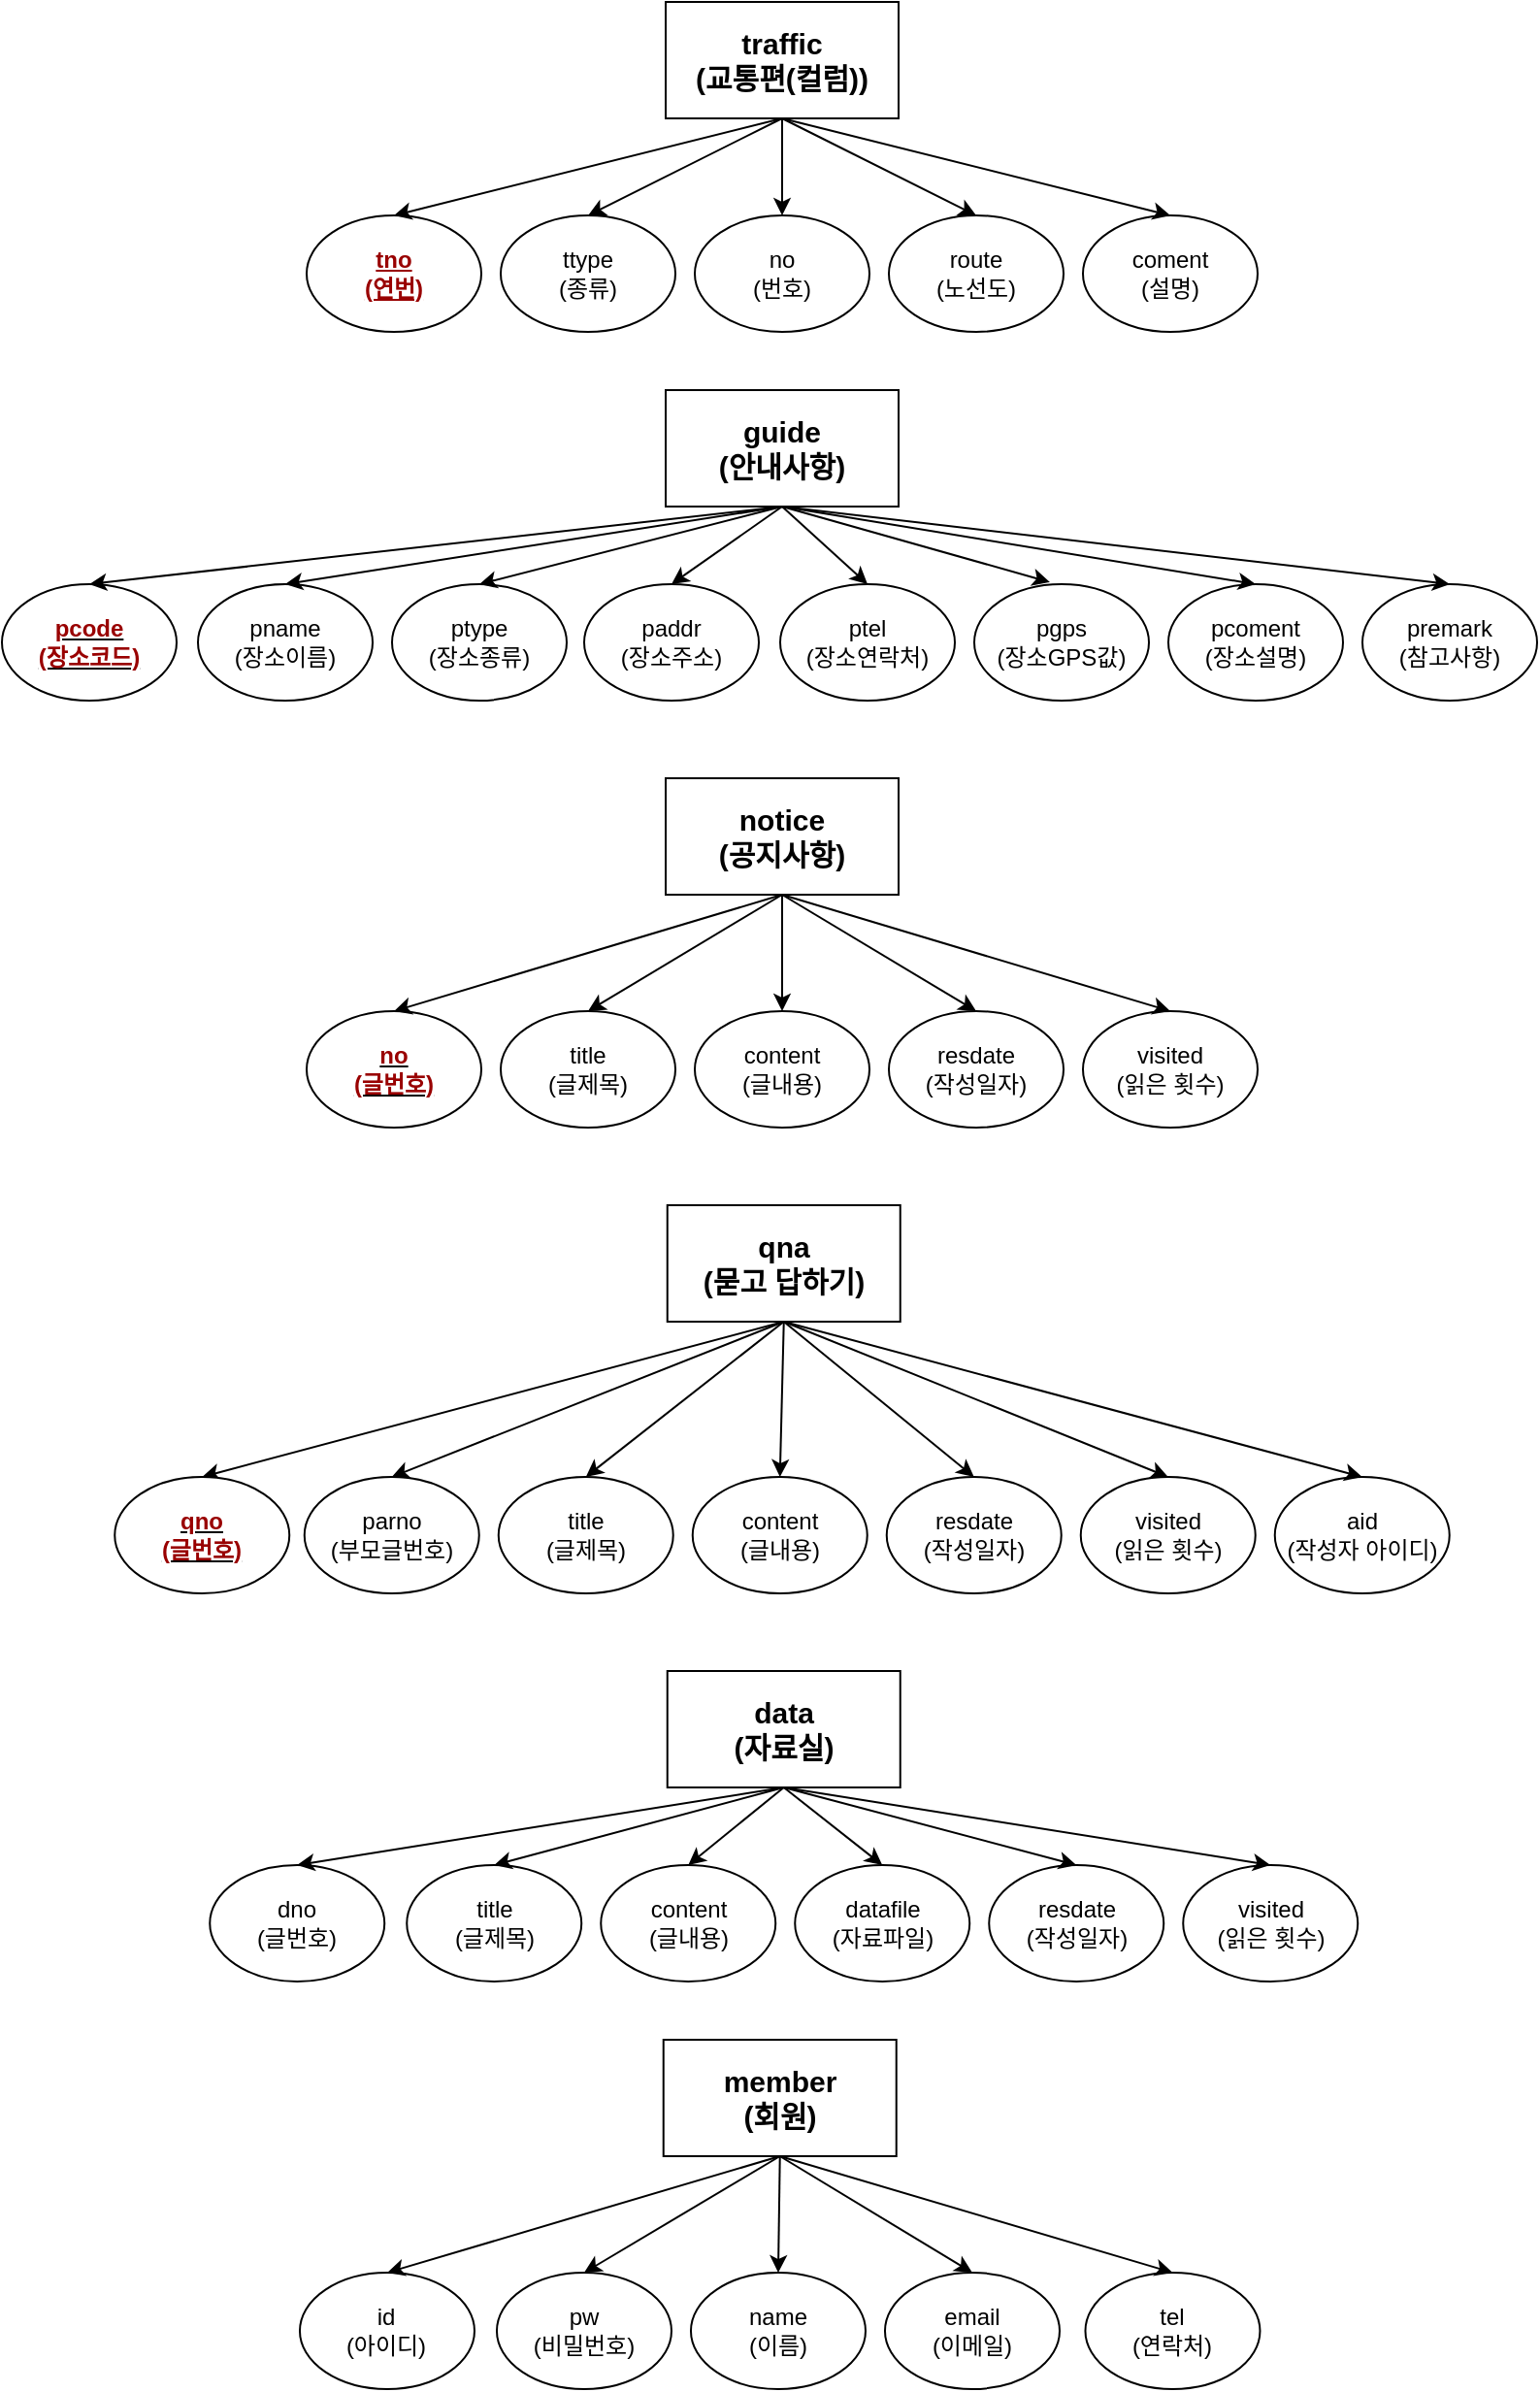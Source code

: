 <mxfile version="24.2.1" type="device">
  <diagram name="페이지-1" id="J0A4-Njpj5DX3goVxqyJ">
    <mxGraphModel dx="2049" dy="977" grid="1" gridSize="10" guides="1" tooltips="1" connect="1" arrows="1" fold="1" page="1" pageScale="1" pageWidth="827" pageHeight="1169" math="0" shadow="0">
      <root>
        <mxCell id="0" />
        <mxCell id="1" parent="0" />
        <mxCell id="wkOXgWB1VR7chD2TaQbj-1" value="&lt;b&gt;&lt;font style=&quot;font-size: 15px;&quot;&gt;traffic&lt;/font&gt;&lt;/b&gt;&lt;div&gt;&lt;b&gt;&lt;font style=&quot;font-size: 15px;&quot;&gt;(교통편(컬럼))&lt;/font&gt;&lt;/b&gt;&lt;/div&gt;" style="rounded=0;whiteSpace=wrap;html=1;" parent="1" vertex="1">
          <mxGeometry x="360" y="40" width="120" height="60" as="geometry" />
        </mxCell>
        <mxCell id="wkOXgWB1VR7chD2TaQbj-2" value="ttype&lt;div&gt;(종류)&lt;/div&gt;" style="ellipse;whiteSpace=wrap;html=1;" parent="1" vertex="1">
          <mxGeometry x="275" y="150" width="90" height="60" as="geometry" />
        </mxCell>
        <mxCell id="wkOXgWB1VR7chD2TaQbj-3" value="no&lt;div&gt;(번호)&lt;/div&gt;" style="ellipse;whiteSpace=wrap;html=1;" parent="1" vertex="1">
          <mxGeometry x="375" y="150" width="90" height="60" as="geometry" />
        </mxCell>
        <mxCell id="wkOXgWB1VR7chD2TaQbj-4" value="route&lt;div&gt;(노선도)&lt;/div&gt;" style="ellipse;whiteSpace=wrap;html=1;" parent="1" vertex="1">
          <mxGeometry x="475" y="150" width="90" height="60" as="geometry" />
        </mxCell>
        <mxCell id="wkOXgWB1VR7chD2TaQbj-5" value="coment&lt;div&gt;(설명)&lt;/div&gt;" style="ellipse;whiteSpace=wrap;html=1;" parent="1" vertex="1">
          <mxGeometry x="575" y="150" width="90" height="60" as="geometry" />
        </mxCell>
        <mxCell id="wkOXgWB1VR7chD2TaQbj-6" value="" style="endArrow=classic;html=1;rounded=0;exitX=0.5;exitY=1;exitDx=0;exitDy=0;entryX=0.5;entryY=0;entryDx=0;entryDy=0;" parent="1" source="wkOXgWB1VR7chD2TaQbj-1" target="wkOXgWB1VR7chD2TaQbj-2" edge="1">
          <mxGeometry width="50" height="50" relative="1" as="geometry">
            <mxPoint x="244" y="120" as="sourcePoint" />
            <mxPoint x="294" y="70" as="targetPoint" />
          </mxGeometry>
        </mxCell>
        <mxCell id="wkOXgWB1VR7chD2TaQbj-7" value="" style="endArrow=classic;html=1;rounded=0;exitX=0.5;exitY=1;exitDx=0;exitDy=0;entryX=0.5;entryY=0;entryDx=0;entryDy=0;" parent="1" source="wkOXgWB1VR7chD2TaQbj-1" target="wkOXgWB1VR7chD2TaQbj-3" edge="1">
          <mxGeometry width="50" height="50" relative="1" as="geometry">
            <mxPoint x="609" y="80" as="sourcePoint" />
            <mxPoint x="424" y="150" as="targetPoint" />
          </mxGeometry>
        </mxCell>
        <mxCell id="wkOXgWB1VR7chD2TaQbj-8" value="" style="endArrow=classic;html=1;rounded=0;exitX=0.5;exitY=1;exitDx=0;exitDy=0;entryX=0.5;entryY=0;entryDx=0;entryDy=0;" parent="1" source="wkOXgWB1VR7chD2TaQbj-1" target="wkOXgWB1VR7chD2TaQbj-4" edge="1">
          <mxGeometry width="50" height="50" relative="1" as="geometry">
            <mxPoint x="679" y="70" as="sourcePoint" />
            <mxPoint x="494" y="140" as="targetPoint" />
          </mxGeometry>
        </mxCell>
        <mxCell id="wkOXgWB1VR7chD2TaQbj-9" value="" style="endArrow=classic;html=1;rounded=0;exitX=0.5;exitY=1;exitDx=0;exitDy=0;entryX=0.5;entryY=0;entryDx=0;entryDy=0;" parent="1" source="wkOXgWB1VR7chD2TaQbj-1" target="wkOXgWB1VR7chD2TaQbj-5" edge="1">
          <mxGeometry width="50" height="50" relative="1" as="geometry">
            <mxPoint x="729" y="70" as="sourcePoint" />
            <mxPoint x="544" y="140" as="targetPoint" />
          </mxGeometry>
        </mxCell>
        <mxCell id="wkOXgWB1VR7chD2TaQbj-10" value="&lt;span style=&quot;font-size: 15px;&quot;&gt;&lt;b&gt;guide&lt;/b&gt;&lt;/span&gt;&lt;div&gt;&lt;span style=&quot;font-size: 15px;&quot;&gt;&lt;b&gt;(안내사항)&lt;/b&gt;&lt;/span&gt;&lt;/div&gt;" style="rounded=0;whiteSpace=wrap;html=1;" parent="1" vertex="1">
          <mxGeometry x="360" y="240" width="120" height="60" as="geometry" />
        </mxCell>
        <mxCell id="wkOXgWB1VR7chD2TaQbj-11" value="&lt;b&gt;&lt;u&gt;&lt;font color=&quot;#990000&quot;&gt;no&lt;/font&gt;&lt;/u&gt;&lt;/b&gt;&lt;div&gt;&lt;b&gt;&lt;u&gt;&lt;font color=&quot;#990000&quot;&gt;(글번호)&lt;/font&gt;&lt;/u&gt;&lt;/b&gt;&lt;/div&gt;" style="ellipse;whiteSpace=wrap;html=1;" parent="1" vertex="1">
          <mxGeometry x="175" y="560" width="90" height="60" as="geometry" />
        </mxCell>
        <mxCell id="wkOXgWB1VR7chD2TaQbj-12" value="pname&lt;div&gt;(장소이름)&lt;/div&gt;" style="ellipse;whiteSpace=wrap;html=1;" parent="1" vertex="1">
          <mxGeometry x="119" y="340" width="90" height="60" as="geometry" />
        </mxCell>
        <mxCell id="wkOXgWB1VR7chD2TaQbj-13" value="ptype&lt;div&gt;(장소종류)&lt;/div&gt;" style="ellipse;whiteSpace=wrap;html=1;" parent="1" vertex="1">
          <mxGeometry x="219" y="340" width="90" height="60" as="geometry" />
        </mxCell>
        <mxCell id="wkOXgWB1VR7chD2TaQbj-14" value="paddr&lt;div&gt;(장소주소)&lt;/div&gt;" style="ellipse;whiteSpace=wrap;html=1;" parent="1" vertex="1">
          <mxGeometry x="318" y="340" width="90" height="60" as="geometry" />
        </mxCell>
        <mxCell id="wkOXgWB1VR7chD2TaQbj-15" value="ptel&lt;div&gt;(장소연락처)&lt;/div&gt;" style="ellipse;whiteSpace=wrap;html=1;" parent="1" vertex="1">
          <mxGeometry x="419" y="340" width="90" height="60" as="geometry" />
        </mxCell>
        <mxCell id="wkOXgWB1VR7chD2TaQbj-16" value="pgps&lt;div&gt;(장소GPS값)&lt;/div&gt;" style="ellipse;whiteSpace=wrap;html=1;" parent="1" vertex="1">
          <mxGeometry x="519" y="340" width="90" height="60" as="geometry" />
        </mxCell>
        <mxCell id="wkOXgWB1VR7chD2TaQbj-17" value="pcoment&lt;div&gt;(장소설명)&lt;/div&gt;" style="ellipse;whiteSpace=wrap;html=1;" parent="1" vertex="1">
          <mxGeometry x="619" y="340" width="90" height="60" as="geometry" />
        </mxCell>
        <mxCell id="wkOXgWB1VR7chD2TaQbj-18" value="premark&lt;div&gt;(참고사항)&lt;/div&gt;" style="ellipse;whiteSpace=wrap;html=1;" parent="1" vertex="1">
          <mxGeometry x="719" y="340" width="90" height="60" as="geometry" />
        </mxCell>
        <mxCell id="wkOXgWB1VR7chD2TaQbj-20" value="" style="endArrow=classic;html=1;rounded=0;exitX=0.5;exitY=1;exitDx=0;exitDy=0;entryX=0.5;entryY=0;entryDx=0;entryDy=0;" parent="1" source="wkOXgWB1VR7chD2TaQbj-10" target="wkOXgWB1VR7chD2TaQbj-12" edge="1">
          <mxGeometry width="50" height="50" relative="1" as="geometry">
            <mxPoint x="70" y="480" as="sourcePoint" />
            <mxPoint x="120" y="430" as="targetPoint" />
          </mxGeometry>
        </mxCell>
        <mxCell id="wkOXgWB1VR7chD2TaQbj-21" value="" style="endArrow=classic;html=1;rounded=0;exitX=0.5;exitY=1;exitDx=0;exitDy=0;entryX=0.5;entryY=0;entryDx=0;entryDy=0;" parent="1" source="wkOXgWB1VR7chD2TaQbj-10" target="wkOXgWB1VR7chD2TaQbj-13" edge="1">
          <mxGeometry width="50" height="50" relative="1" as="geometry">
            <mxPoint x="250" y="490" as="sourcePoint" />
            <mxPoint x="300" y="440" as="targetPoint" />
          </mxGeometry>
        </mxCell>
        <mxCell id="wkOXgWB1VR7chD2TaQbj-22" value="" style="endArrow=classic;html=1;rounded=0;exitX=0.5;exitY=1;exitDx=0;exitDy=0;entryX=0.5;entryY=0;entryDx=0;entryDy=0;" parent="1" source="wkOXgWB1VR7chD2TaQbj-10" target="wkOXgWB1VR7chD2TaQbj-14" edge="1">
          <mxGeometry width="50" height="50" relative="1" as="geometry">
            <mxPoint x="240" y="500" as="sourcePoint" />
            <mxPoint x="290" y="450" as="targetPoint" />
          </mxGeometry>
        </mxCell>
        <mxCell id="wkOXgWB1VR7chD2TaQbj-23" value="" style="endArrow=classic;html=1;rounded=0;exitX=0.5;exitY=1;exitDx=0;exitDy=0;entryX=0.5;entryY=0;entryDx=0;entryDy=0;" parent="1" source="wkOXgWB1VR7chD2TaQbj-10" target="wkOXgWB1VR7chD2TaQbj-15" edge="1">
          <mxGeometry width="50" height="50" relative="1" as="geometry">
            <mxPoint x="390" y="530" as="sourcePoint" />
            <mxPoint x="440" y="480" as="targetPoint" />
          </mxGeometry>
        </mxCell>
        <mxCell id="wkOXgWB1VR7chD2TaQbj-24" value="" style="endArrow=classic;html=1;rounded=0;exitX=0.5;exitY=1;exitDx=0;exitDy=0;entryX=0.433;entryY=-0.017;entryDx=0;entryDy=0;entryPerimeter=0;" parent="1" source="wkOXgWB1VR7chD2TaQbj-10" target="wkOXgWB1VR7chD2TaQbj-16" edge="1">
          <mxGeometry width="50" height="50" relative="1" as="geometry">
            <mxPoint x="360" y="500" as="sourcePoint" />
            <mxPoint x="410" y="450" as="targetPoint" />
          </mxGeometry>
        </mxCell>
        <mxCell id="wkOXgWB1VR7chD2TaQbj-25" value="" style="endArrow=classic;html=1;rounded=0;exitX=0.5;exitY=1;exitDx=0;exitDy=0;entryX=0.5;entryY=0;entryDx=0;entryDy=0;" parent="1" source="wkOXgWB1VR7chD2TaQbj-10" target="wkOXgWB1VR7chD2TaQbj-17" edge="1">
          <mxGeometry width="50" height="50" relative="1" as="geometry">
            <mxPoint x="430" y="490" as="sourcePoint" />
            <mxPoint x="480" y="440" as="targetPoint" />
          </mxGeometry>
        </mxCell>
        <mxCell id="wkOXgWB1VR7chD2TaQbj-26" value="" style="endArrow=classic;html=1;rounded=0;exitX=0.5;exitY=1;exitDx=0;exitDy=0;entryX=0.5;entryY=0;entryDx=0;entryDy=0;" parent="1" source="wkOXgWB1VR7chD2TaQbj-10" target="wkOXgWB1VR7chD2TaQbj-18" edge="1">
          <mxGeometry width="50" height="50" relative="1" as="geometry">
            <mxPoint x="370" y="530" as="sourcePoint" />
            <mxPoint x="420" y="480" as="targetPoint" />
          </mxGeometry>
        </mxCell>
        <mxCell id="wkOXgWB1VR7chD2TaQbj-27" value="&lt;span style=&quot;font-size: 15px;&quot;&gt;&lt;b&gt;notice&lt;/b&gt;&lt;/span&gt;&lt;div&gt;&lt;span style=&quot;font-size: 15px;&quot;&gt;&lt;b&gt;(공지사항)&lt;/b&gt;&lt;/span&gt;&lt;/div&gt;" style="rounded=0;whiteSpace=wrap;html=1;" parent="1" vertex="1">
          <mxGeometry x="360" y="440" width="120" height="60" as="geometry" />
        </mxCell>
        <mxCell id="wkOXgWB1VR7chD2TaQbj-30" value="title&lt;div&gt;(글제목)&lt;/div&gt;" style="ellipse;whiteSpace=wrap;html=1;" parent="1" vertex="1">
          <mxGeometry x="275" y="560" width="90" height="60" as="geometry" />
        </mxCell>
        <mxCell id="wkOXgWB1VR7chD2TaQbj-31" value="&lt;div&gt;content&lt;/div&gt;&lt;div&gt;(글내용)&lt;/div&gt;" style="ellipse;whiteSpace=wrap;html=1;" parent="1" vertex="1">
          <mxGeometry x="375" y="560" width="90" height="60" as="geometry" />
        </mxCell>
        <mxCell id="wkOXgWB1VR7chD2TaQbj-32" value="resdate&lt;div&gt;(작성일자)&lt;/div&gt;" style="ellipse;whiteSpace=wrap;html=1;" parent="1" vertex="1">
          <mxGeometry x="475" y="560" width="90" height="60" as="geometry" />
        </mxCell>
        <mxCell id="wkOXgWB1VR7chD2TaQbj-33" value="visited&lt;div&gt;(읽은 횟수)&lt;/div&gt;" style="ellipse;whiteSpace=wrap;html=1;" parent="1" vertex="1">
          <mxGeometry x="575" y="560" width="90" height="60" as="geometry" />
        </mxCell>
        <mxCell id="wkOXgWB1VR7chD2TaQbj-34" value="&lt;span style=&quot;font-size: 15px;&quot;&gt;&lt;b&gt;qna&lt;/b&gt;&lt;/span&gt;&lt;div&gt;&lt;span style=&quot;font-size: 15px;&quot;&gt;&lt;b&gt;(묻고 답하기)&lt;/b&gt;&lt;/span&gt;&lt;/div&gt;" style="rounded=0;whiteSpace=wrap;html=1;" parent="1" vertex="1">
          <mxGeometry x="360.87" y="660" width="120" height="60" as="geometry" />
        </mxCell>
        <mxCell id="wkOXgWB1VR7chD2TaQbj-36" value="title&lt;div&gt;(글제목)&lt;/div&gt;" style="ellipse;whiteSpace=wrap;html=1;" parent="1" vertex="1">
          <mxGeometry x="273.87" y="800" width="90" height="60" as="geometry" />
        </mxCell>
        <mxCell id="wkOXgWB1VR7chD2TaQbj-37" value="" style="endArrow=classic;html=1;rounded=0;exitX=0.5;exitY=1;exitDx=0;exitDy=0;entryX=0.5;entryY=0;entryDx=0;entryDy=0;" parent="1" source="wkOXgWB1VR7chD2TaQbj-27" target="wkOXgWB1VR7chD2TaQbj-11" edge="1">
          <mxGeometry width="50" height="50" relative="1" as="geometry">
            <mxPoint x="30" y="710" as="sourcePoint" />
            <mxPoint x="80" y="660" as="targetPoint" />
          </mxGeometry>
        </mxCell>
        <mxCell id="wkOXgWB1VR7chD2TaQbj-38" value="" style="endArrow=classic;html=1;rounded=0;exitX=0.5;exitY=1;exitDx=0;exitDy=0;entryX=0.5;entryY=0;entryDx=0;entryDy=0;" parent="1" source="wkOXgWB1VR7chD2TaQbj-27" target="wkOXgWB1VR7chD2TaQbj-30" edge="1">
          <mxGeometry width="50" height="50" relative="1" as="geometry">
            <mxPoint x="150" y="790" as="sourcePoint" />
            <mxPoint x="200" y="740" as="targetPoint" />
          </mxGeometry>
        </mxCell>
        <mxCell id="wkOXgWB1VR7chD2TaQbj-39" value="" style="endArrow=classic;html=1;rounded=0;exitX=0.5;exitY=1;exitDx=0;exitDy=0;entryX=0.5;entryY=0;entryDx=0;entryDy=0;" parent="1" source="wkOXgWB1VR7chD2TaQbj-27" target="wkOXgWB1VR7chD2TaQbj-31" edge="1">
          <mxGeometry width="50" height="50" relative="1" as="geometry">
            <mxPoint x="130" y="780" as="sourcePoint" />
            <mxPoint x="180" y="730" as="targetPoint" />
          </mxGeometry>
        </mxCell>
        <mxCell id="wkOXgWB1VR7chD2TaQbj-40" value="" style="endArrow=classic;html=1;rounded=0;exitX=0.5;exitY=1;exitDx=0;exitDy=0;entryX=0.5;entryY=0;entryDx=0;entryDy=0;" parent="1" source="wkOXgWB1VR7chD2TaQbj-27" target="wkOXgWB1VR7chD2TaQbj-32" edge="1">
          <mxGeometry width="50" height="50" relative="1" as="geometry">
            <mxPoint x="240" y="740" as="sourcePoint" />
            <mxPoint x="290" y="690" as="targetPoint" />
          </mxGeometry>
        </mxCell>
        <mxCell id="wkOXgWB1VR7chD2TaQbj-41" value="" style="endArrow=classic;html=1;rounded=0;exitX=0.5;exitY=1;exitDx=0;exitDy=0;entryX=0.5;entryY=0;entryDx=0;entryDy=0;" parent="1" source="wkOXgWB1VR7chD2TaQbj-27" target="wkOXgWB1VR7chD2TaQbj-33" edge="1">
          <mxGeometry width="50" height="50" relative="1" as="geometry">
            <mxPoint x="140" y="740" as="sourcePoint" />
            <mxPoint x="190" y="690" as="targetPoint" />
          </mxGeometry>
        </mxCell>
        <mxCell id="wkOXgWB1VR7chD2TaQbj-45" value="parno&lt;div&gt;(부모글번호)&lt;/div&gt;" style="ellipse;whiteSpace=wrap;html=1;" parent="1" vertex="1">
          <mxGeometry x="173.87" y="800" width="90" height="60" as="geometry" />
        </mxCell>
        <mxCell id="wkOXgWB1VR7chD2TaQbj-46" value="&lt;div&gt;content&lt;/div&gt;&lt;div&gt;(글내용)&lt;/div&gt;" style="ellipse;whiteSpace=wrap;html=1;" parent="1" vertex="1">
          <mxGeometry x="373.87" y="800" width="90" height="60" as="geometry" />
        </mxCell>
        <mxCell id="wkOXgWB1VR7chD2TaQbj-47" value="resdate&lt;div&gt;(작성일자)&lt;/div&gt;" style="ellipse;whiteSpace=wrap;html=1;" parent="1" vertex="1">
          <mxGeometry x="473.87" y="800" width="90" height="60" as="geometry" />
        </mxCell>
        <mxCell id="wkOXgWB1VR7chD2TaQbj-48" value="visited&lt;div&gt;(읽은 횟수)&lt;/div&gt;" style="ellipse;whiteSpace=wrap;html=1;" parent="1" vertex="1">
          <mxGeometry x="573.87" y="800" width="90" height="60" as="geometry" />
        </mxCell>
        <mxCell id="wkOXgWB1VR7chD2TaQbj-49" value="aid&lt;div&gt;(작성자 아이디)&lt;/div&gt;" style="ellipse;whiteSpace=wrap;html=1;" parent="1" vertex="1">
          <mxGeometry x="673.87" y="800" width="90" height="60" as="geometry" />
        </mxCell>
        <mxCell id="wkOXgWB1VR7chD2TaQbj-51" value="" style="endArrow=classic;html=1;rounded=0;exitX=0.5;exitY=1;exitDx=0;exitDy=0;entryX=0.5;entryY=0;entryDx=0;entryDy=0;" parent="1" source="wkOXgWB1VR7chD2TaQbj-34" target="GffUxIXmwD5VXiTMbOiv-12" edge="1">
          <mxGeometry width="50" height="50" relative="1" as="geometry">
            <mxPoint x="390.87" y="770" as="sourcePoint" />
            <mxPoint x="163.87" y="800.0" as="targetPoint" />
          </mxGeometry>
        </mxCell>
        <mxCell id="wkOXgWB1VR7chD2TaQbj-52" value="" style="endArrow=classic;html=1;rounded=0;exitX=0.5;exitY=1;exitDx=0;exitDy=0;entryX=0.5;entryY=0;entryDx=0;entryDy=0;" parent="1" source="wkOXgWB1VR7chD2TaQbj-34" target="wkOXgWB1VR7chD2TaQbj-45" edge="1">
          <mxGeometry width="50" height="50" relative="1" as="geometry">
            <mxPoint x="459.87" y="720" as="sourcePoint" />
            <mxPoint x="208.87" y="800" as="targetPoint" />
          </mxGeometry>
        </mxCell>
        <mxCell id="wkOXgWB1VR7chD2TaQbj-53" value="" style="endArrow=classic;html=1;rounded=0;exitX=0.5;exitY=1;exitDx=0;exitDy=0;entryX=0.5;entryY=0;entryDx=0;entryDy=0;" parent="1" source="wkOXgWB1VR7chD2TaQbj-34" target="wkOXgWB1VR7chD2TaQbj-46" edge="1">
          <mxGeometry width="50" height="50" relative="1" as="geometry">
            <mxPoint x="490.37" y="720" as="sourcePoint" />
            <mxPoint x="239.37" y="800" as="targetPoint" />
          </mxGeometry>
        </mxCell>
        <mxCell id="wkOXgWB1VR7chD2TaQbj-54" value="" style="endArrow=classic;html=1;rounded=0;exitX=0.5;exitY=1;exitDx=0;exitDy=0;entryX=0.5;entryY=0;entryDx=0;entryDy=0;" parent="1" source="wkOXgWB1VR7chD2TaQbj-34" target="wkOXgWB1VR7chD2TaQbj-36" edge="1">
          <mxGeometry width="50" height="50" relative="1" as="geometry">
            <mxPoint x="516.87" y="720" as="sourcePoint" />
            <mxPoint x="265.87" y="800" as="targetPoint" />
          </mxGeometry>
        </mxCell>
        <mxCell id="wkOXgWB1VR7chD2TaQbj-55" value="" style="endArrow=classic;html=1;rounded=0;exitX=0.5;exitY=1;exitDx=0;exitDy=0;entryX=0.5;entryY=0;entryDx=0;entryDy=0;" parent="1" source="wkOXgWB1VR7chD2TaQbj-34" target="wkOXgWB1VR7chD2TaQbj-47" edge="1">
          <mxGeometry width="50" height="50" relative="1" as="geometry">
            <mxPoint x="610.87" y="760" as="sourcePoint" />
            <mxPoint x="660.87" y="710" as="targetPoint" />
          </mxGeometry>
        </mxCell>
        <mxCell id="wkOXgWB1VR7chD2TaQbj-56" value="" style="endArrow=classic;html=1;rounded=0;exitX=0.5;exitY=1;exitDx=0;exitDy=0;entryX=0.5;entryY=0;entryDx=0;entryDy=0;" parent="1" source="wkOXgWB1VR7chD2TaQbj-34" target="wkOXgWB1VR7chD2TaQbj-48" edge="1">
          <mxGeometry width="50" height="50" relative="1" as="geometry">
            <mxPoint x="280.87" y="730" as="sourcePoint" />
            <mxPoint x="330.87" y="680" as="targetPoint" />
          </mxGeometry>
        </mxCell>
        <mxCell id="wkOXgWB1VR7chD2TaQbj-57" value="" style="endArrow=classic;html=1;rounded=0;exitX=0.5;exitY=1;exitDx=0;exitDy=0;entryX=0.5;entryY=0;entryDx=0;entryDy=0;" parent="1" source="wkOXgWB1VR7chD2TaQbj-34" target="wkOXgWB1VR7chD2TaQbj-49" edge="1">
          <mxGeometry width="50" height="50" relative="1" as="geometry">
            <mxPoint x="-49.13" y="760" as="sourcePoint" />
            <mxPoint x="0.87" y="710" as="targetPoint" />
          </mxGeometry>
        </mxCell>
        <mxCell id="wkOXgWB1VR7chD2TaQbj-58" value="&lt;span style=&quot;font-size: 15px;&quot;&gt;&lt;b&gt;data&lt;/b&gt;&lt;/span&gt;&lt;div&gt;&lt;span style=&quot;font-size: 15px;&quot;&gt;&lt;b&gt;(자료실)&lt;/b&gt;&lt;/span&gt;&lt;/div&gt;" style="rounded=0;whiteSpace=wrap;html=1;" parent="1" vertex="1">
          <mxGeometry x="360.87" y="900" width="120" height="60" as="geometry" />
        </mxCell>
        <mxCell id="wkOXgWB1VR7chD2TaQbj-59" value="dno&lt;div&gt;(글번호)&lt;/div&gt;" style="ellipse;whiteSpace=wrap;html=1;" parent="1" vertex="1">
          <mxGeometry x="125.12" y="1000" width="90" height="60" as="geometry" />
        </mxCell>
        <mxCell id="wkOXgWB1VR7chD2TaQbj-60" value="title&lt;div&gt;(글제목)&lt;/div&gt;" style="ellipse;whiteSpace=wrap;html=1;" parent="1" vertex="1">
          <mxGeometry x="226.62" y="1000" width="90" height="60" as="geometry" />
        </mxCell>
        <mxCell id="wkOXgWB1VR7chD2TaQbj-61" value="&lt;div&gt;content&lt;/div&gt;&lt;div&gt;(글내용)&lt;/div&gt;" style="ellipse;whiteSpace=wrap;html=1;" parent="1" vertex="1">
          <mxGeometry x="326.62" y="1000" width="90" height="60" as="geometry" />
        </mxCell>
        <mxCell id="wkOXgWB1VR7chD2TaQbj-62" value="resdate&lt;div&gt;(작성일자)&lt;/div&gt;" style="ellipse;whiteSpace=wrap;html=1;" parent="1" vertex="1">
          <mxGeometry x="526.62" y="1000" width="90" height="60" as="geometry" />
        </mxCell>
        <mxCell id="wkOXgWB1VR7chD2TaQbj-63" value="visited&lt;div&gt;(읽은 횟수)&lt;/div&gt;" style="ellipse;whiteSpace=wrap;html=1;" parent="1" vertex="1">
          <mxGeometry x="626.62" y="1000" width="90" height="60" as="geometry" />
        </mxCell>
        <mxCell id="wkOXgWB1VR7chD2TaQbj-64" value="datafile&lt;div&gt;(자료파일)&lt;/div&gt;" style="ellipse;whiteSpace=wrap;html=1;" parent="1" vertex="1">
          <mxGeometry x="426.62" y="1000" width="90" height="60" as="geometry" />
        </mxCell>
        <mxCell id="wkOXgWB1VR7chD2TaQbj-65" value="" style="endArrow=classic;html=1;rounded=0;exitX=0.5;exitY=1;exitDx=0;exitDy=0;entryX=0.5;entryY=0;entryDx=0;entryDy=0;" parent="1" source="wkOXgWB1VR7chD2TaQbj-58" target="wkOXgWB1VR7chD2TaQbj-59" edge="1">
          <mxGeometry width="50" height="50" relative="1" as="geometry">
            <mxPoint x="520.87" y="840" as="sourcePoint" />
            <mxPoint x="570.87" y="790" as="targetPoint" />
          </mxGeometry>
        </mxCell>
        <mxCell id="wkOXgWB1VR7chD2TaQbj-66" value="" style="endArrow=classic;html=1;rounded=0;exitX=0.5;exitY=1;exitDx=0;exitDy=0;entryX=0.5;entryY=0;entryDx=0;entryDy=0;" parent="1" source="wkOXgWB1VR7chD2TaQbj-58" target="wkOXgWB1VR7chD2TaQbj-60" edge="1">
          <mxGeometry width="50" height="50" relative="1" as="geometry">
            <mxPoint x="190.87" y="960" as="sourcePoint" />
            <mxPoint x="240.87" y="910" as="targetPoint" />
          </mxGeometry>
        </mxCell>
        <mxCell id="wkOXgWB1VR7chD2TaQbj-67" value="" style="endArrow=classic;html=1;rounded=0;exitX=0.5;exitY=1;exitDx=0;exitDy=0;entryX=0.5;entryY=0;entryDx=0;entryDy=0;" parent="1" source="wkOXgWB1VR7chD2TaQbj-58" target="wkOXgWB1VR7chD2TaQbj-61" edge="1">
          <mxGeometry width="50" height="50" relative="1" as="geometry">
            <mxPoint x="70.87" y="890" as="sourcePoint" />
            <mxPoint x="120.87" y="840" as="targetPoint" />
          </mxGeometry>
        </mxCell>
        <mxCell id="wkOXgWB1VR7chD2TaQbj-68" value="" style="endArrow=classic;html=1;rounded=0;exitX=0.5;exitY=1;exitDx=0;exitDy=0;entryX=0.5;entryY=0;entryDx=0;entryDy=0;" parent="1" source="wkOXgWB1VR7chD2TaQbj-58" target="wkOXgWB1VR7chD2TaQbj-64" edge="1">
          <mxGeometry width="50" height="50" relative="1" as="geometry">
            <mxPoint x="170.87" y="950" as="sourcePoint" />
            <mxPoint x="220.87" y="900" as="targetPoint" />
          </mxGeometry>
        </mxCell>
        <mxCell id="wkOXgWB1VR7chD2TaQbj-69" value="" style="endArrow=classic;html=1;rounded=0;exitX=0.5;exitY=1;exitDx=0;exitDy=0;entryX=0.5;entryY=0;entryDx=0;entryDy=0;" parent="1" source="wkOXgWB1VR7chD2TaQbj-58" target="wkOXgWB1VR7chD2TaQbj-62" edge="1">
          <mxGeometry width="50" height="50" relative="1" as="geometry">
            <mxPoint x="450.5" y="960" as="sourcePoint" />
            <mxPoint x="501.5" y="1000" as="targetPoint" />
          </mxGeometry>
        </mxCell>
        <mxCell id="wkOXgWB1VR7chD2TaQbj-70" value="" style="endArrow=classic;html=1;rounded=0;exitX=0.5;exitY=1;exitDx=0;exitDy=0;entryX=0.5;entryY=0;entryDx=0;entryDy=0;" parent="1" source="wkOXgWB1VR7chD2TaQbj-58" target="wkOXgWB1VR7chD2TaQbj-63" edge="1">
          <mxGeometry width="50" height="50" relative="1" as="geometry">
            <mxPoint x="459.12" y="950" as="sourcePoint" />
            <mxPoint x="610.12" y="990" as="targetPoint" />
          </mxGeometry>
        </mxCell>
        <mxCell id="GffUxIXmwD5VXiTMbOiv-1" value="&lt;span style=&quot;font-size: 15px;&quot;&gt;&lt;b&gt;member&lt;/b&gt;&lt;/span&gt;&lt;div&gt;&lt;span style=&quot;font-size: 15px;&quot;&gt;&lt;b&gt;(회원)&lt;/b&gt;&lt;/span&gt;&lt;/div&gt;" style="rounded=0;whiteSpace=wrap;html=1;" vertex="1" parent="1">
          <mxGeometry x="358.86" y="1090" width="120" height="60" as="geometry" />
        </mxCell>
        <mxCell id="GffUxIXmwD5VXiTMbOiv-2" value="id&lt;div&gt;(아이디)&lt;/div&gt;" style="ellipse;whiteSpace=wrap;html=1;" vertex="1" parent="1">
          <mxGeometry x="171.49" y="1210" width="90" height="60" as="geometry" />
        </mxCell>
        <mxCell id="GffUxIXmwD5VXiTMbOiv-3" value="pw&lt;div&gt;(비밀번호)&lt;/div&gt;" style="ellipse;whiteSpace=wrap;html=1;" vertex="1" parent="1">
          <mxGeometry x="272.99" y="1210" width="90" height="60" as="geometry" />
        </mxCell>
        <mxCell id="GffUxIXmwD5VXiTMbOiv-4" value="name&lt;div&gt;(이름)&lt;/div&gt;" style="ellipse;whiteSpace=wrap;html=1;" vertex="1" parent="1">
          <mxGeometry x="372.99" y="1210" width="90" height="60" as="geometry" />
        </mxCell>
        <mxCell id="GffUxIXmwD5VXiTMbOiv-5" value="email&lt;div&gt;(이메일)&lt;/div&gt;" style="ellipse;whiteSpace=wrap;html=1;" vertex="1" parent="1">
          <mxGeometry x="472.99" y="1210" width="90" height="60" as="geometry" />
        </mxCell>
        <mxCell id="GffUxIXmwD5VXiTMbOiv-7" value="" style="endArrow=classic;html=1;rounded=0;entryX=0.5;entryY=0;entryDx=0;entryDy=0;exitX=0.5;exitY=1;exitDx=0;exitDy=0;" edge="1" parent="1" source="GffUxIXmwD5VXiTMbOiv-1" target="GffUxIXmwD5VXiTMbOiv-2">
          <mxGeometry width="50" height="50" relative="1" as="geometry">
            <mxPoint x="418.86" y="1180" as="sourcePoint" />
            <mxPoint x="173.61" y="1190" as="targetPoint" />
          </mxGeometry>
        </mxCell>
        <mxCell id="GffUxIXmwD5VXiTMbOiv-8" value="" style="endArrow=classic;html=1;rounded=0;entryX=0.5;entryY=0;entryDx=0;entryDy=0;exitX=0.5;exitY=1;exitDx=0;exitDy=0;" edge="1" parent="1" source="GffUxIXmwD5VXiTMbOiv-1" target="GffUxIXmwD5VXiTMbOiv-3">
          <mxGeometry width="50" height="50" relative="1" as="geometry">
            <mxPoint x="488.24" y="1150" as="sourcePoint" />
            <mxPoint x="237.24" y="1210" as="targetPoint" />
          </mxGeometry>
        </mxCell>
        <mxCell id="GffUxIXmwD5VXiTMbOiv-9" value="" style="endArrow=classic;html=1;rounded=0;entryX=0.5;entryY=0;entryDx=0;entryDy=0;exitX=0.5;exitY=1;exitDx=0;exitDy=0;" edge="1" parent="1" source="GffUxIXmwD5VXiTMbOiv-1" target="GffUxIXmwD5VXiTMbOiv-5">
          <mxGeometry width="50" height="50" relative="1" as="geometry">
            <mxPoint x="518.86" y="1150" as="sourcePoint" />
            <mxPoint x="267.86" y="1210" as="targetPoint" />
          </mxGeometry>
        </mxCell>
        <mxCell id="GffUxIXmwD5VXiTMbOiv-10" value="" style="endArrow=classic;html=1;rounded=0;entryX=0.5;entryY=0;entryDx=0;entryDy=0;exitX=0.5;exitY=1;exitDx=0;exitDy=0;" edge="1" parent="1" source="GffUxIXmwD5VXiTMbOiv-1" target="GffUxIXmwD5VXiTMbOiv-4">
          <mxGeometry width="50" height="50" relative="1" as="geometry">
            <mxPoint x="544.36" y="1150" as="sourcePoint" />
            <mxPoint x="293.36" y="1210" as="targetPoint" />
          </mxGeometry>
        </mxCell>
        <mxCell id="GffUxIXmwD5VXiTMbOiv-11" value="&lt;b&gt;&lt;u&gt;&lt;font color=&quot;#990000&quot;&gt;pcode&lt;/font&gt;&lt;/u&gt;&lt;/b&gt;&lt;div&gt;&lt;b&gt;&lt;u&gt;&lt;font color=&quot;#990000&quot;&gt;(장소코드)&lt;/font&gt;&lt;/u&gt;&lt;/b&gt;&lt;/div&gt;" style="ellipse;whiteSpace=wrap;html=1;" vertex="1" parent="1">
          <mxGeometry x="18" y="340" width="90" height="60" as="geometry" />
        </mxCell>
        <mxCell id="GffUxIXmwD5VXiTMbOiv-12" value="&lt;b&gt;&lt;u&gt;&lt;font color=&quot;#990000&quot;&gt;qno&lt;/font&gt;&lt;/u&gt;&lt;/b&gt;&lt;div&gt;&lt;b&gt;&lt;u&gt;&lt;font color=&quot;#990000&quot;&gt;(글번호)&lt;/font&gt;&lt;/u&gt;&lt;/b&gt;&lt;/div&gt;" style="ellipse;whiteSpace=wrap;html=1;" vertex="1" parent="1">
          <mxGeometry x="76.12" y="800" width="90" height="60" as="geometry" />
        </mxCell>
        <mxCell id="GffUxIXmwD5VXiTMbOiv-13" value="tel&lt;div&gt;(연락처)&lt;/div&gt;" style="ellipse;whiteSpace=wrap;html=1;" vertex="1" parent="1">
          <mxGeometry x="576.24" y="1210" width="90" height="60" as="geometry" />
        </mxCell>
        <mxCell id="GffUxIXmwD5VXiTMbOiv-14" value="" style="endArrow=classic;html=1;rounded=0;entryX=0.5;entryY=0;entryDx=0;entryDy=0;exitX=0.5;exitY=1;exitDx=0;exitDy=0;" edge="1" parent="1" source="GffUxIXmwD5VXiTMbOiv-1" target="GffUxIXmwD5VXiTMbOiv-13">
          <mxGeometry width="50" height="50" relative="1" as="geometry">
            <mxPoint x="423.11" y="1140" as="sourcePoint" />
            <mxPoint x="474.11" y="1200" as="targetPoint" />
          </mxGeometry>
        </mxCell>
        <mxCell id="GffUxIXmwD5VXiTMbOiv-15" value="" style="endArrow=classic;html=1;rounded=0;exitX=0.5;exitY=1;exitDx=0;exitDy=0;entryX=0.5;entryY=0;entryDx=0;entryDy=0;" edge="1" parent="1" source="wkOXgWB1VR7chD2TaQbj-10" target="GffUxIXmwD5VXiTMbOiv-11">
          <mxGeometry width="50" height="50" relative="1" as="geometry">
            <mxPoint x="380.25" y="290" as="sourcePoint" />
            <mxPoint x="124.25" y="330" as="targetPoint" />
          </mxGeometry>
        </mxCell>
        <mxCell id="GffUxIXmwD5VXiTMbOiv-16" value="&lt;b&gt;&lt;font color=&quot;#990000&quot;&gt;&lt;u&gt;tno&lt;/u&gt;&lt;/font&gt;&lt;/b&gt;&lt;div&gt;&lt;b&gt;&lt;font color=&quot;#990000&quot;&gt;&lt;u&gt;(연번)&lt;/u&gt;&lt;/font&gt;&lt;/b&gt;&lt;/div&gt;" style="ellipse;whiteSpace=wrap;html=1;" vertex="1" parent="1">
          <mxGeometry x="175" y="150" width="90" height="60" as="geometry" />
        </mxCell>
        <mxCell id="GffUxIXmwD5VXiTMbOiv-17" value="" style="endArrow=classic;html=1;rounded=0;exitX=0.5;exitY=1;exitDx=0;exitDy=0;entryX=0.5;entryY=0;entryDx=0;entryDy=0;" edge="1" parent="1" source="wkOXgWB1VR7chD2TaQbj-1" target="GffUxIXmwD5VXiTMbOiv-16">
          <mxGeometry width="50" height="50" relative="1" as="geometry">
            <mxPoint x="360" y="100" as="sourcePoint" />
            <mxPoint x="185" y="130" as="targetPoint" />
          </mxGeometry>
        </mxCell>
      </root>
    </mxGraphModel>
  </diagram>
</mxfile>
